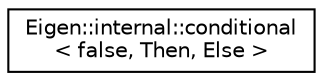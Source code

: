 digraph "Graphical Class Hierarchy"
{
  edge [fontname="Helvetica",fontsize="10",labelfontname="Helvetica",labelfontsize="10"];
  node [fontname="Helvetica",fontsize="10",shape=record];
  rankdir="LR";
  Node1 [label="Eigen::internal::conditional\l\< false, Then, Else \>",height=0.2,width=0.4,color="black", fillcolor="white", style="filled",URL="$struct_eigen_1_1internal_1_1conditional_3_01false_00_01_then_00_01_else_01_4.html"];
}
